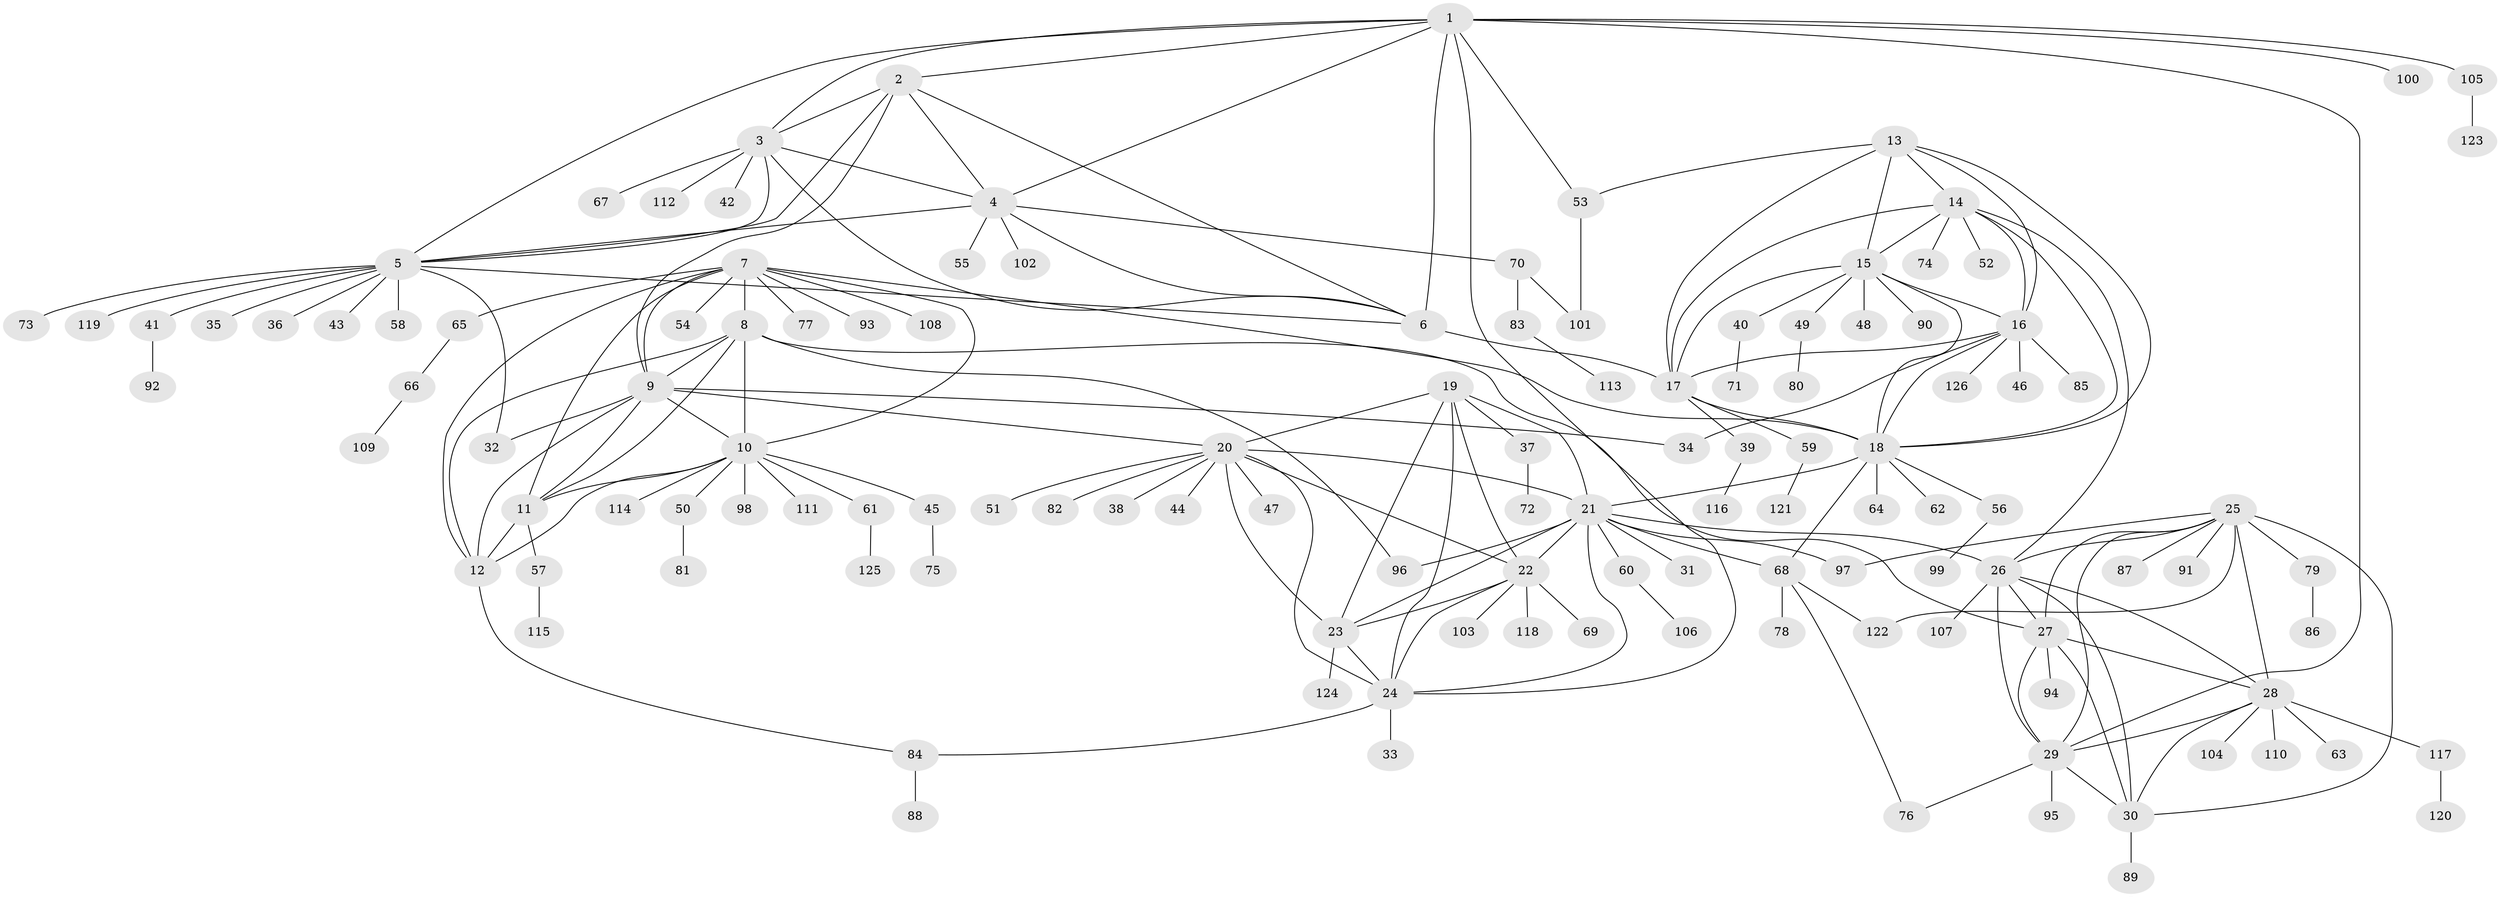 // coarse degree distribution, {6: 0.056179775280898875, 8: 0.06741573033707865, 5: 0.033707865168539325, 7: 0.056179775280898875, 10: 0.02247191011235955, 9: 0.0449438202247191, 2: 0.14606741573033707, 1: 0.5280898876404494, 3: 0.02247191011235955, 11: 0.011235955056179775, 4: 0.011235955056179775}
// Generated by graph-tools (version 1.1) at 2025/37/03/04/25 23:37:46]
// undirected, 126 vertices, 191 edges
graph export_dot {
  node [color=gray90,style=filled];
  1;
  2;
  3;
  4;
  5;
  6;
  7;
  8;
  9;
  10;
  11;
  12;
  13;
  14;
  15;
  16;
  17;
  18;
  19;
  20;
  21;
  22;
  23;
  24;
  25;
  26;
  27;
  28;
  29;
  30;
  31;
  32;
  33;
  34;
  35;
  36;
  37;
  38;
  39;
  40;
  41;
  42;
  43;
  44;
  45;
  46;
  47;
  48;
  49;
  50;
  51;
  52;
  53;
  54;
  55;
  56;
  57;
  58;
  59;
  60;
  61;
  62;
  63;
  64;
  65;
  66;
  67;
  68;
  69;
  70;
  71;
  72;
  73;
  74;
  75;
  76;
  77;
  78;
  79;
  80;
  81;
  82;
  83;
  84;
  85;
  86;
  87;
  88;
  89;
  90;
  91;
  92;
  93;
  94;
  95;
  96;
  97;
  98;
  99;
  100;
  101;
  102;
  103;
  104;
  105;
  106;
  107;
  108;
  109;
  110;
  111;
  112;
  113;
  114;
  115;
  116;
  117;
  118;
  119;
  120;
  121;
  122;
  123;
  124;
  125;
  126;
  1 -- 2;
  1 -- 3;
  1 -- 4;
  1 -- 5;
  1 -- 6;
  1 -- 24;
  1 -- 29;
  1 -- 53;
  1 -- 100;
  1 -- 105;
  2 -- 3;
  2 -- 4;
  2 -- 5;
  2 -- 6;
  2 -- 9;
  3 -- 4;
  3 -- 5;
  3 -- 6;
  3 -- 42;
  3 -- 67;
  3 -- 112;
  4 -- 5;
  4 -- 6;
  4 -- 55;
  4 -- 70;
  4 -- 102;
  5 -- 6;
  5 -- 32;
  5 -- 35;
  5 -- 36;
  5 -- 41;
  5 -- 43;
  5 -- 58;
  5 -- 73;
  5 -- 119;
  6 -- 17;
  7 -- 8;
  7 -- 9;
  7 -- 10;
  7 -- 11;
  7 -- 12;
  7 -- 18;
  7 -- 54;
  7 -- 65;
  7 -- 77;
  7 -- 93;
  7 -- 108;
  8 -- 9;
  8 -- 10;
  8 -- 11;
  8 -- 12;
  8 -- 27;
  8 -- 96;
  9 -- 10;
  9 -- 11;
  9 -- 12;
  9 -- 20;
  9 -- 32;
  9 -- 34;
  10 -- 11;
  10 -- 12;
  10 -- 45;
  10 -- 50;
  10 -- 61;
  10 -- 98;
  10 -- 111;
  10 -- 114;
  11 -- 12;
  11 -- 57;
  12 -- 84;
  13 -- 14;
  13 -- 15;
  13 -- 16;
  13 -- 17;
  13 -- 18;
  13 -- 53;
  14 -- 15;
  14 -- 16;
  14 -- 17;
  14 -- 18;
  14 -- 26;
  14 -- 52;
  14 -- 74;
  15 -- 16;
  15 -- 17;
  15 -- 18;
  15 -- 40;
  15 -- 48;
  15 -- 49;
  15 -- 90;
  16 -- 17;
  16 -- 18;
  16 -- 34;
  16 -- 46;
  16 -- 85;
  16 -- 126;
  17 -- 18;
  17 -- 39;
  17 -- 59;
  18 -- 21;
  18 -- 56;
  18 -- 62;
  18 -- 64;
  18 -- 68;
  19 -- 20;
  19 -- 21;
  19 -- 22;
  19 -- 23;
  19 -- 24;
  19 -- 37;
  20 -- 21;
  20 -- 22;
  20 -- 23;
  20 -- 24;
  20 -- 38;
  20 -- 44;
  20 -- 47;
  20 -- 51;
  20 -- 82;
  21 -- 22;
  21 -- 23;
  21 -- 24;
  21 -- 26;
  21 -- 31;
  21 -- 60;
  21 -- 68;
  21 -- 96;
  21 -- 97;
  22 -- 23;
  22 -- 24;
  22 -- 69;
  22 -- 103;
  22 -- 118;
  23 -- 24;
  23 -- 124;
  24 -- 33;
  24 -- 84;
  25 -- 26;
  25 -- 27;
  25 -- 28;
  25 -- 29;
  25 -- 30;
  25 -- 79;
  25 -- 87;
  25 -- 91;
  25 -- 97;
  25 -- 122;
  26 -- 27;
  26 -- 28;
  26 -- 29;
  26 -- 30;
  26 -- 107;
  27 -- 28;
  27 -- 29;
  27 -- 30;
  27 -- 94;
  28 -- 29;
  28 -- 30;
  28 -- 63;
  28 -- 104;
  28 -- 110;
  28 -- 117;
  29 -- 30;
  29 -- 76;
  29 -- 95;
  30 -- 89;
  37 -- 72;
  39 -- 116;
  40 -- 71;
  41 -- 92;
  45 -- 75;
  49 -- 80;
  50 -- 81;
  53 -- 101;
  56 -- 99;
  57 -- 115;
  59 -- 121;
  60 -- 106;
  61 -- 125;
  65 -- 66;
  66 -- 109;
  68 -- 76;
  68 -- 78;
  68 -- 122;
  70 -- 83;
  70 -- 101;
  79 -- 86;
  83 -- 113;
  84 -- 88;
  105 -- 123;
  117 -- 120;
}
